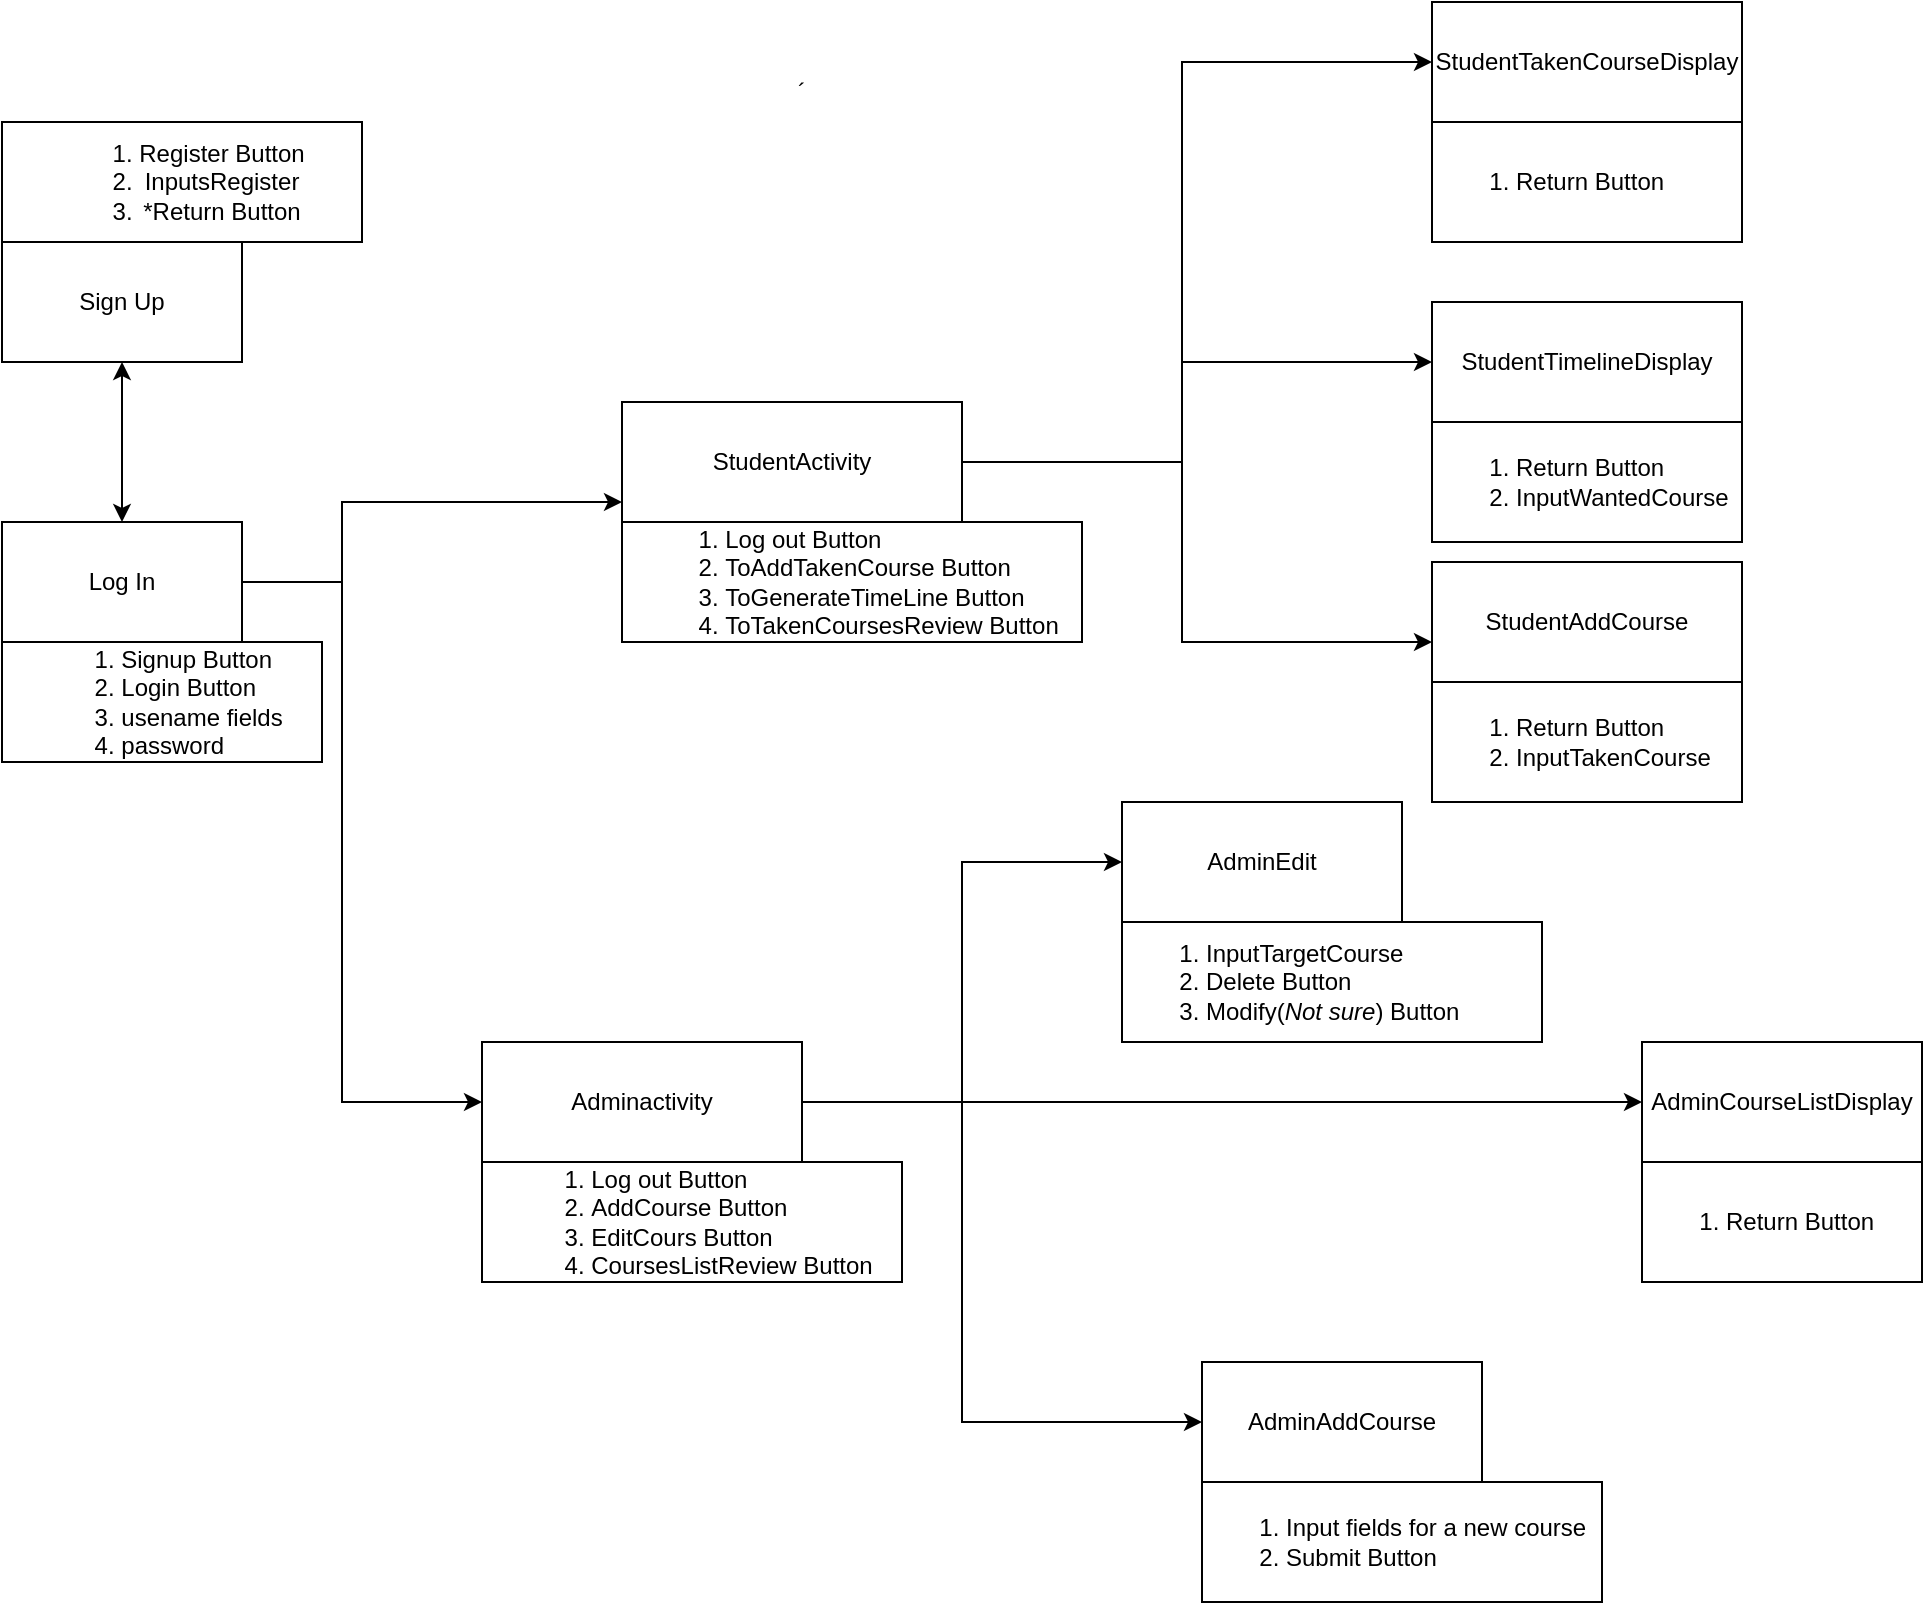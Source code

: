 <mxfile version="20.5.3" type="device"><diagram id="lQYcYPEYNphdeFMK7D97" name="Page-1"><mxGraphModel dx="2889" dy="650" grid="1" gridSize="10" guides="1" tooltips="1" connect="1" arrows="1" fold="1" page="1" pageScale="1" pageWidth="850" pageHeight="1100" math="0" shadow="0"><root><mxCell id="0"/><mxCell id="1" parent="0"/><mxCell id="r-81RjZJ2va-FkAiMhtK-3" value="´" style="text;html=1;strokeColor=none;fillColor=none;align=center;verticalAlign=middle;whiteSpace=wrap;rounded=0;" parent="1" vertex="1"><mxGeometry x="80" y="40" width="60" height="30" as="geometry"/></mxCell><mxCell id="r-81RjZJ2va-FkAiMhtK-4" value="StudentTakenCourseDisplay" style="rounded=0;whiteSpace=wrap;html=1;" parent="1" vertex="1"><mxGeometry x="425" y="10" width="155" height="60" as="geometry"/></mxCell><mxCell id="r-81RjZJ2va-FkAiMhtK-5" value="StudentAddCourse" style="rounded=0;whiteSpace=wrap;html=1;" parent="1" vertex="1"><mxGeometry x="425" y="290" width="155" height="60" as="geometry"/></mxCell><mxCell id="r-81RjZJ2va-FkAiMhtK-6" value="AdminCourseListDisplay" style="rounded=0;whiteSpace=wrap;html=1;" parent="1" vertex="1"><mxGeometry x="530" y="530" width="140" height="60" as="geometry"/></mxCell><mxCell id="r-81RjZJ2va-FkAiMhtK-7" value="AdminEdit" style="rounded=0;whiteSpace=wrap;html=1;" parent="1" vertex="1"><mxGeometry x="270" y="410" width="140" height="60" as="geometry"/></mxCell><mxCell id="r-81RjZJ2va-FkAiMhtK-8" value="StudentTimelineDisplay" style="rounded=0;whiteSpace=wrap;html=1;" parent="1" vertex="1"><mxGeometry x="425" y="160" width="155" height="60" as="geometry"/></mxCell><mxCell id="r-81RjZJ2va-FkAiMhtK-23" style="edgeStyle=orthogonalEdgeStyle;rounded=0;orthogonalLoop=1;jettySize=auto;html=1;entryX=0;entryY=0.5;entryDx=0;entryDy=0;" parent="1" source="r-81RjZJ2va-FkAiMhtK-9" target="r-81RjZJ2va-FkAiMhtK-7" edge="1"><mxGeometry relative="1" as="geometry"/></mxCell><mxCell id="r-81RjZJ2va-FkAiMhtK-24" style="edgeStyle=orthogonalEdgeStyle;rounded=0;orthogonalLoop=1;jettySize=auto;html=1;" parent="1" source="r-81RjZJ2va-FkAiMhtK-9" target="r-81RjZJ2va-FkAiMhtK-6" edge="1"><mxGeometry relative="1" as="geometry"/></mxCell><mxCell id="r-81RjZJ2va-FkAiMhtK-26" style="edgeStyle=orthogonalEdgeStyle;rounded=0;orthogonalLoop=1;jettySize=auto;html=1;" parent="1" source="r-81RjZJ2va-FkAiMhtK-9" target="r-81RjZJ2va-FkAiMhtK-25" edge="1"><mxGeometry relative="1" as="geometry"><Array as="points"><mxPoint x="190" y="560"/><mxPoint x="190" y="720"/></Array></mxGeometry></mxCell><mxCell id="r-81RjZJ2va-FkAiMhtK-9" value="Adminactivity" style="rounded=0;whiteSpace=wrap;html=1;" parent="1" vertex="1"><mxGeometry x="-50" y="530" width="160" height="60" as="geometry"/></mxCell><mxCell id="uvdI2-Pvv7f2qOTIe8yk-4" style="edgeStyle=orthogonalEdgeStyle;rounded=0;orthogonalLoop=1;jettySize=auto;html=1;" edge="1" parent="1" source="r-81RjZJ2va-FkAiMhtK-10" target="r-81RjZJ2va-FkAiMhtK-8"><mxGeometry relative="1" as="geometry"><Array as="points"><mxPoint x="300" y="240"/><mxPoint x="300" y="190"/></Array></mxGeometry></mxCell><mxCell id="uvdI2-Pvv7f2qOTIe8yk-5" style="edgeStyle=orthogonalEdgeStyle;rounded=0;orthogonalLoop=1;jettySize=auto;html=1;" edge="1" parent="1" source="r-81RjZJ2va-FkAiMhtK-10" target="r-81RjZJ2va-FkAiMhtK-5"><mxGeometry relative="1" as="geometry"><Array as="points"><mxPoint x="300" y="240"/><mxPoint x="300" y="330"/></Array></mxGeometry></mxCell><mxCell id="uvdI2-Pvv7f2qOTIe8yk-7" style="edgeStyle=orthogonalEdgeStyle;rounded=0;orthogonalLoop=1;jettySize=auto;html=1;entryX=0;entryY=0.5;entryDx=0;entryDy=0;" edge="1" parent="1" source="r-81RjZJ2va-FkAiMhtK-10" target="r-81RjZJ2va-FkAiMhtK-4"><mxGeometry relative="1" as="geometry"><Array as="points"><mxPoint x="300" y="240"/><mxPoint x="300" y="40"/><mxPoint x="425" y="40"/></Array></mxGeometry></mxCell><mxCell id="r-81RjZJ2va-FkAiMhtK-10" value="StudentActivity" style="rounded=0;whiteSpace=wrap;html=1;" parent="1" vertex="1"><mxGeometry x="20" y="210" width="170" height="60" as="geometry"/></mxCell><mxCell id="r-81RjZJ2va-FkAiMhtK-11" value="Sign Up" style="rounded=0;whiteSpace=wrap;html=1;" parent="1" vertex="1"><mxGeometry x="-290" y="130" width="120" height="60" as="geometry"/></mxCell><mxCell id="r-81RjZJ2va-FkAiMhtK-16" style="edgeStyle=orthogonalEdgeStyle;rounded=0;orthogonalLoop=1;jettySize=auto;html=1;" parent="1" source="r-81RjZJ2va-FkAiMhtK-12" target="r-81RjZJ2va-FkAiMhtK-10" edge="1"><mxGeometry relative="1" as="geometry"><Array as="points"><mxPoint x="-120" y="300"/><mxPoint x="-120" y="260"/></Array></mxGeometry></mxCell><mxCell id="r-81RjZJ2va-FkAiMhtK-17" style="edgeStyle=orthogonalEdgeStyle;rounded=0;orthogonalLoop=1;jettySize=auto;html=1;entryX=0;entryY=0.5;entryDx=0;entryDy=0;" parent="1" source="r-81RjZJ2va-FkAiMhtK-12" target="r-81RjZJ2va-FkAiMhtK-9" edge="1"><mxGeometry relative="1" as="geometry"><Array as="points"><mxPoint x="-120" y="300"/><mxPoint x="-120" y="560"/></Array></mxGeometry></mxCell><mxCell id="r-81RjZJ2va-FkAiMhtK-12" value="Log In" style="rounded=0;whiteSpace=wrap;html=1;" parent="1" vertex="1"><mxGeometry x="-290" y="270" width="120" height="60" as="geometry"/></mxCell><mxCell id="r-81RjZJ2va-FkAiMhtK-13" value="" style="endArrow=classic;startArrow=classic;html=1;rounded=0;" parent="1" source="r-81RjZJ2va-FkAiMhtK-12" target="r-81RjZJ2va-FkAiMhtK-11" edge="1"><mxGeometry width="50" height="50" relative="1" as="geometry"><mxPoint x="-240" y="270" as="sourcePoint"/><mxPoint x="30" y="210" as="targetPoint"/></mxGeometry></mxCell><mxCell id="r-81RjZJ2va-FkAiMhtK-25" value="AdminAddCourse" style="rounded=0;whiteSpace=wrap;html=1;" parent="1" vertex="1"><mxGeometry x="310" y="690" width="140" height="60" as="geometry"/></mxCell><mxCell id="uvdI2-Pvv7f2qOTIe8yk-1" value="&lt;ol&gt;&lt;li style=&quot;text-align: justify;&quot;&gt;Log out Button&lt;/li&gt;&lt;li style=&quot;text-align: justify;&quot;&gt;ToAddTakenCourse Button&lt;/li&gt;&lt;li style=&quot;text-align: justify;&quot;&gt;ToGenerateTimeLine Button&lt;/li&gt;&lt;li style=&quot;text-align: justify;&quot;&gt;ToTakenCoursesReview Button&lt;/li&gt;&lt;/ol&gt;" style="rounded=0;whiteSpace=wrap;html=1;" vertex="1" parent="1"><mxGeometry x="20" y="270" width="230" height="60" as="geometry"/></mxCell><mxCell id="uvdI2-Pvv7f2qOTIe8yk-8" value="&lt;ol&gt;&lt;li style=&quot;text-align: justify;&quot;&gt;Log out Button&lt;/li&gt;&lt;li style=&quot;text-align: justify;&quot;&gt;AddCourse Button&lt;/li&gt;&lt;li style=&quot;text-align: justify;&quot;&gt;EditCours Button&lt;/li&gt;&lt;li style=&quot;text-align: justify;&quot;&gt;CoursesListReview Button&lt;/li&gt;&lt;/ol&gt;" style="rounded=0;whiteSpace=wrap;html=1;" vertex="1" parent="1"><mxGeometry x="-50" y="590" width="210" height="60" as="geometry"/></mxCell><mxCell id="uvdI2-Pvv7f2qOTIe8yk-9" value="&lt;ol&gt;&lt;li style=&quot;text-align: justify;&quot;&gt;Signup Button&lt;/li&gt;&lt;li style=&quot;text-align: justify;&quot;&gt;Login Button&lt;/li&gt;&lt;li style=&quot;text-align: justify;&quot;&gt;usename fields&lt;/li&gt;&lt;li style=&quot;text-align: justify;&quot;&gt;password&lt;/li&gt;&lt;/ol&gt;" style="rounded=0;whiteSpace=wrap;html=1;" vertex="1" parent="1"><mxGeometry x="-290" y="330" width="160" height="60" as="geometry"/></mxCell><mxCell id="uvdI2-Pvv7f2qOTIe8yk-10" value="&lt;ol&gt;&lt;li&gt;Register Button&lt;/li&gt;&lt;li&gt;InputsRegister&lt;/li&gt;&lt;li&gt;*Return Button&lt;/li&gt;&lt;/ol&gt;" style="rounded=0;whiteSpace=wrap;html=1;" vertex="1" parent="1"><mxGeometry x="-290" y="70" width="180" height="60" as="geometry"/></mxCell><mxCell id="uvdI2-Pvv7f2qOTIe8yk-11" value="&lt;ol&gt;&lt;li style=&quot;&quot;&gt;Return Button&lt;/li&gt;&lt;li style=&quot;&quot;&gt;InputWantedCourse&lt;/li&gt;&lt;/ol&gt;" style="rounded=0;whiteSpace=wrap;html=1;align=left;" vertex="1" parent="1"><mxGeometry x="425" y="220" width="155" height="60" as="geometry"/></mxCell><mxCell id="uvdI2-Pvv7f2qOTIe8yk-12" value="&lt;ol&gt;&lt;li style=&quot;&quot;&gt;Return Button&lt;/li&gt;&lt;/ol&gt;" style="rounded=0;whiteSpace=wrap;html=1;align=left;" vertex="1" parent="1"><mxGeometry x="425" y="70" width="155" height="60" as="geometry"/></mxCell><mxCell id="uvdI2-Pvv7f2qOTIe8yk-13" value="&lt;ol&gt;&lt;li style=&quot;&quot;&gt;Return Button&lt;/li&gt;&lt;li style=&quot;&quot;&gt;InputTakenCourse&lt;/li&gt;&lt;/ol&gt;" style="rounded=0;whiteSpace=wrap;html=1;align=left;" vertex="1" parent="1"><mxGeometry x="425" y="350" width="155" height="60" as="geometry"/></mxCell><mxCell id="uvdI2-Pvv7f2qOTIe8yk-14" value="&lt;ol&gt;&lt;li style=&quot;&quot;&gt;Return Button&lt;/li&gt;&lt;/ol&gt;" style="rounded=0;whiteSpace=wrap;html=1;align=left;" vertex="1" parent="1"><mxGeometry x="530" y="590" width="140" height="60" as="geometry"/></mxCell><mxCell id="uvdI2-Pvv7f2qOTIe8yk-15" value="&lt;ol&gt;&lt;li style=&quot;&quot;&gt;Input fields for a new course&lt;/li&gt;&lt;li style=&quot;&quot;&gt;Submit Button&lt;/li&gt;&lt;/ol&gt;" style="rounded=0;whiteSpace=wrap;html=1;align=left;" vertex="1" parent="1"><mxGeometry x="310" y="750" width="200" height="60" as="geometry"/></mxCell><mxCell id="uvdI2-Pvv7f2qOTIe8yk-16" value="&lt;ol&gt;&lt;li style=&quot;&quot;&gt;InputTargetCourse&lt;/li&gt;&lt;li style=&quot;&quot;&gt;Delete Button&lt;/li&gt;&lt;li style=&quot;&quot;&gt;Modify(&lt;i&gt;Not sure&lt;/i&gt;) Button&lt;/li&gt;&lt;/ol&gt;" style="rounded=0;whiteSpace=wrap;html=1;align=left;" vertex="1" parent="1"><mxGeometry x="270" y="470" width="210" height="60" as="geometry"/></mxCell></root></mxGraphModel></diagram></mxfile>